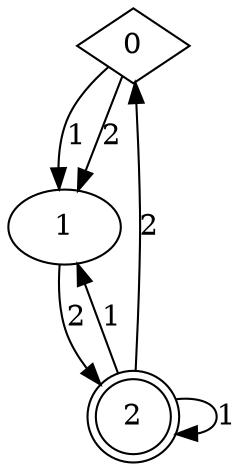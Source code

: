 digraph a { 
0[shape=diamond] ;
0->1 [label="1"] ;
0->1 [label="2"] ;
1 ;
1->2 [label="2"] ;
2[shape=doublecircle] ;
2->1 [label="1"] ;
2->2 [label="1"] ;
2->0 [label="2"] ;

 }
